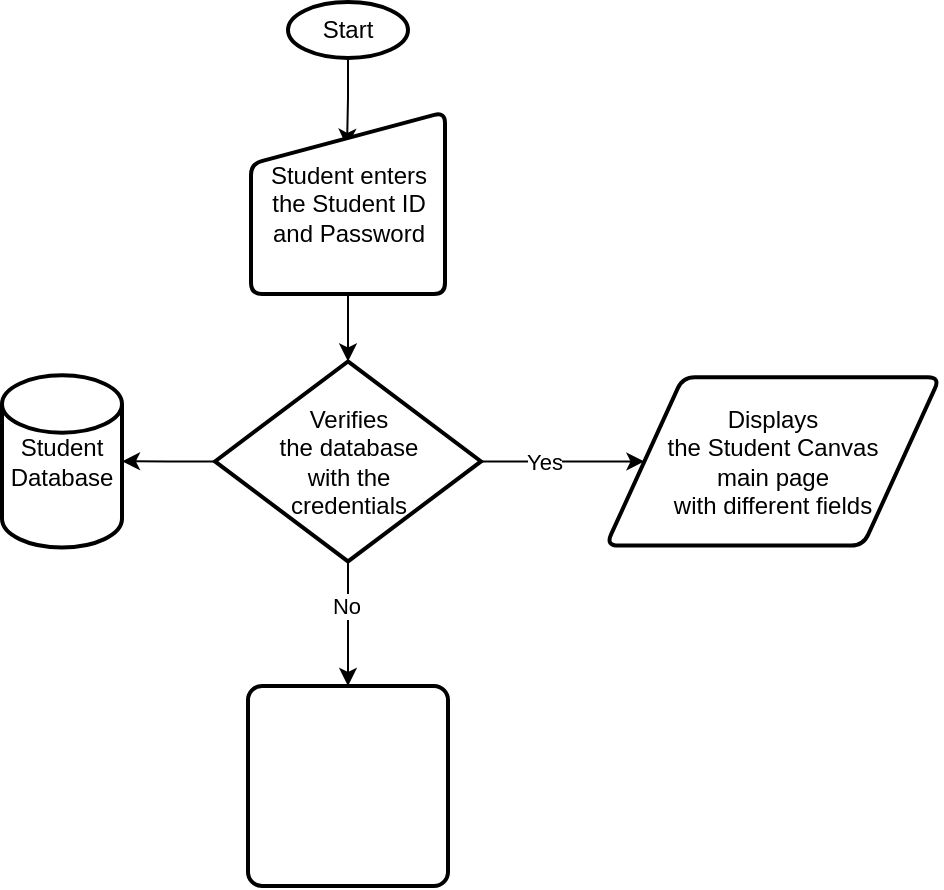 <mxfile version="20.8.13" type="github">
  <diagram id="C5RBs43oDa-KdzZeNtuy" name="Page-1">
    <mxGraphModel dx="389" dy="200" grid="0" gridSize="10" guides="1" tooltips="1" connect="1" arrows="1" fold="1" page="1" pageScale="1" pageWidth="827" pageHeight="1169" math="0" shadow="0">
      <root>
        <mxCell id="WIyWlLk6GJQsqaUBKTNV-0" />
        <mxCell id="WIyWlLk6GJQsqaUBKTNV-1" parent="WIyWlLk6GJQsqaUBKTNV-0" />
        <mxCell id="qug5ZGFB6QfTer1JU1MR-8" value="" style="edgeStyle=orthogonalEdgeStyle;rounded=0;orthogonalLoop=1;jettySize=auto;html=1;entryX=0.495;entryY=0.191;entryDx=0;entryDy=0;entryPerimeter=0;" edge="1" parent="WIyWlLk6GJQsqaUBKTNV-1" source="qug5ZGFB6QfTer1JU1MR-6" target="qug5ZGFB6QfTer1JU1MR-9">
          <mxGeometry relative="1" as="geometry">
            <mxPoint x="206" y="136" as="targetPoint" />
          </mxGeometry>
        </mxCell>
        <mxCell id="qug5ZGFB6QfTer1JU1MR-6" value="Start" style="strokeWidth=2;html=1;shape=mxgraph.flowchart.start_1;whiteSpace=wrap;" vertex="1" parent="WIyWlLk6GJQsqaUBKTNV-1">
          <mxGeometry x="176" y="44" width="60" height="28" as="geometry" />
        </mxCell>
        <mxCell id="qug5ZGFB6QfTer1JU1MR-12" style="edgeStyle=orthogonalEdgeStyle;rounded=0;orthogonalLoop=1;jettySize=auto;html=1;" edge="1" parent="WIyWlLk6GJQsqaUBKTNV-1" source="qug5ZGFB6QfTer1JU1MR-9" target="qug5ZGFB6QfTer1JU1MR-13">
          <mxGeometry relative="1" as="geometry">
            <mxPoint x="206" y="247.714" as="targetPoint" />
          </mxGeometry>
        </mxCell>
        <mxCell id="qug5ZGFB6QfTer1JU1MR-9" value="Student enters the Student ID and Password" style="html=1;strokeWidth=2;shape=manualInput;whiteSpace=wrap;rounded=1;size=26;arcSize=11;" vertex="1" parent="WIyWlLk6GJQsqaUBKTNV-1">
          <mxGeometry x="157.5" y="99" width="97" height="91" as="geometry" />
        </mxCell>
        <mxCell id="qug5ZGFB6QfTer1JU1MR-14" style="edgeStyle=orthogonalEdgeStyle;rounded=0;orthogonalLoop=1;jettySize=auto;html=1;" edge="1" parent="WIyWlLk6GJQsqaUBKTNV-1" source="qug5ZGFB6QfTer1JU1MR-13" target="qug5ZGFB6QfTer1JU1MR-15">
          <mxGeometry relative="1" as="geometry">
            <mxPoint x="80.256" y="273.71" as="targetPoint" />
          </mxGeometry>
        </mxCell>
        <mxCell id="qug5ZGFB6QfTer1JU1MR-16" style="edgeStyle=orthogonalEdgeStyle;rounded=0;orthogonalLoop=1;jettySize=auto;html=1;exitX=1;exitY=0.5;exitDx=0;exitDy=0;exitPerimeter=0;" edge="1" parent="WIyWlLk6GJQsqaUBKTNV-1" source="qug5ZGFB6QfTer1JU1MR-13" target="qug5ZGFB6QfTer1JU1MR-23">
          <mxGeometry relative="1" as="geometry">
            <mxPoint x="311.452" y="273.625" as="targetPoint" />
          </mxGeometry>
        </mxCell>
        <mxCell id="qug5ZGFB6QfTer1JU1MR-24" value="Yes" style="edgeLabel;html=1;align=center;verticalAlign=middle;resizable=0;points=[];" vertex="1" connectable="0" parent="qug5ZGFB6QfTer1JU1MR-16">
          <mxGeometry x="-0.234" relative="1" as="geometry">
            <mxPoint as="offset" />
          </mxGeometry>
        </mxCell>
        <mxCell id="qug5ZGFB6QfTer1JU1MR-26" style="edgeStyle=orthogonalEdgeStyle;rounded=0;orthogonalLoop=1;jettySize=auto;html=1;" edge="1" parent="WIyWlLk6GJQsqaUBKTNV-1" source="qug5ZGFB6QfTer1JU1MR-13" target="qug5ZGFB6QfTer1JU1MR-28">
          <mxGeometry relative="1" as="geometry">
            <mxPoint x="206.0" y="404.778" as="targetPoint" />
          </mxGeometry>
        </mxCell>
        <mxCell id="qug5ZGFB6QfTer1JU1MR-27" value="No" style="edgeLabel;html=1;align=center;verticalAlign=middle;resizable=0;points=[];" vertex="1" connectable="0" parent="qug5ZGFB6QfTer1JU1MR-26">
          <mxGeometry x="-0.291" relative="1" as="geometry">
            <mxPoint x="-1" as="offset" />
          </mxGeometry>
        </mxCell>
        <mxCell id="qug5ZGFB6QfTer1JU1MR-13" value="Verifies &lt;br&gt;the database &lt;br&gt;with the &lt;br&gt;credentials" style="strokeWidth=2;html=1;shape=mxgraph.flowchart.decision;whiteSpace=wrap;" vertex="1" parent="WIyWlLk6GJQsqaUBKTNV-1">
          <mxGeometry x="139.5" y="223.71" width="133" height="100" as="geometry" />
        </mxCell>
        <mxCell id="qug5ZGFB6QfTer1JU1MR-15" value="Student Database" style="strokeWidth=2;html=1;shape=mxgraph.flowchart.database;whiteSpace=wrap;" vertex="1" parent="WIyWlLk6GJQsqaUBKTNV-1">
          <mxGeometry x="33" y="230.64" width="60" height="86.14" as="geometry" />
        </mxCell>
        <mxCell id="qug5ZGFB6QfTer1JU1MR-23" value="Displays &lt;br&gt;the Student Canvas &lt;br&gt;main page &lt;br&gt;with different fields" style="shape=parallelogram;html=1;strokeWidth=2;perimeter=parallelogramPerimeter;whiteSpace=wrap;rounded=1;arcSize=12;size=0.23;" vertex="1" parent="WIyWlLk6GJQsqaUBKTNV-1">
          <mxGeometry x="335" y="231.64" width="167" height="84.15" as="geometry" />
        </mxCell>
        <mxCell id="qug5ZGFB6QfTer1JU1MR-28" value="" style="rounded=1;whiteSpace=wrap;html=1;absoluteArcSize=1;arcSize=14;strokeWidth=2;" vertex="1" parent="WIyWlLk6GJQsqaUBKTNV-1">
          <mxGeometry x="156" y="386" width="100" height="100" as="geometry" />
        </mxCell>
      </root>
    </mxGraphModel>
  </diagram>
</mxfile>
